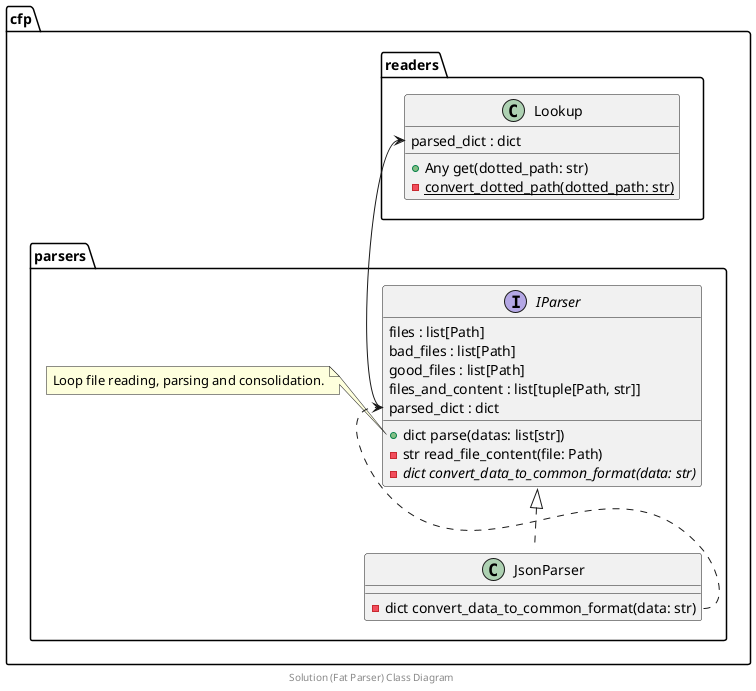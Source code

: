 @startuml
footer Solution (Fat Parser) Class Diagram

package cfp {
        package parsers {
                interface IParser {
                        files : list[Path]
                        bad_files : list[Path]
                        good_files : list[Path]
                        files_and_content : list[tuple[Path, str]]
                        parsed_dict : dict
                        +dict parse(datas: list[str])
                        -str read_file_content(file: Path)
                        -{abstract} dict convert_data_to_common_format(data: str)
                }
                note left of IParser::"parse(datas: list[str])"
                  Loop file reading, parsing and consolidation.
                end note

                class JsonParser implements IParser{
                        -dict convert_data_to_common_format(data: str)
                }
                'Flow
                "JsonParser::dict convert_data_to_common_format(data: str)" ..> IParser::parsed_dict
        }

        package readers {
                class Lookup {
                        parsed_dict : dict
                        + Any get(dotted_path: str)
                        - {static} convert_dotted_path(dotted_path: str)
                }
                'Flow.
                Lookup::parsed_dict <-- cfp.parsers.IParser::parsed_dict
        }
}

@enduml
